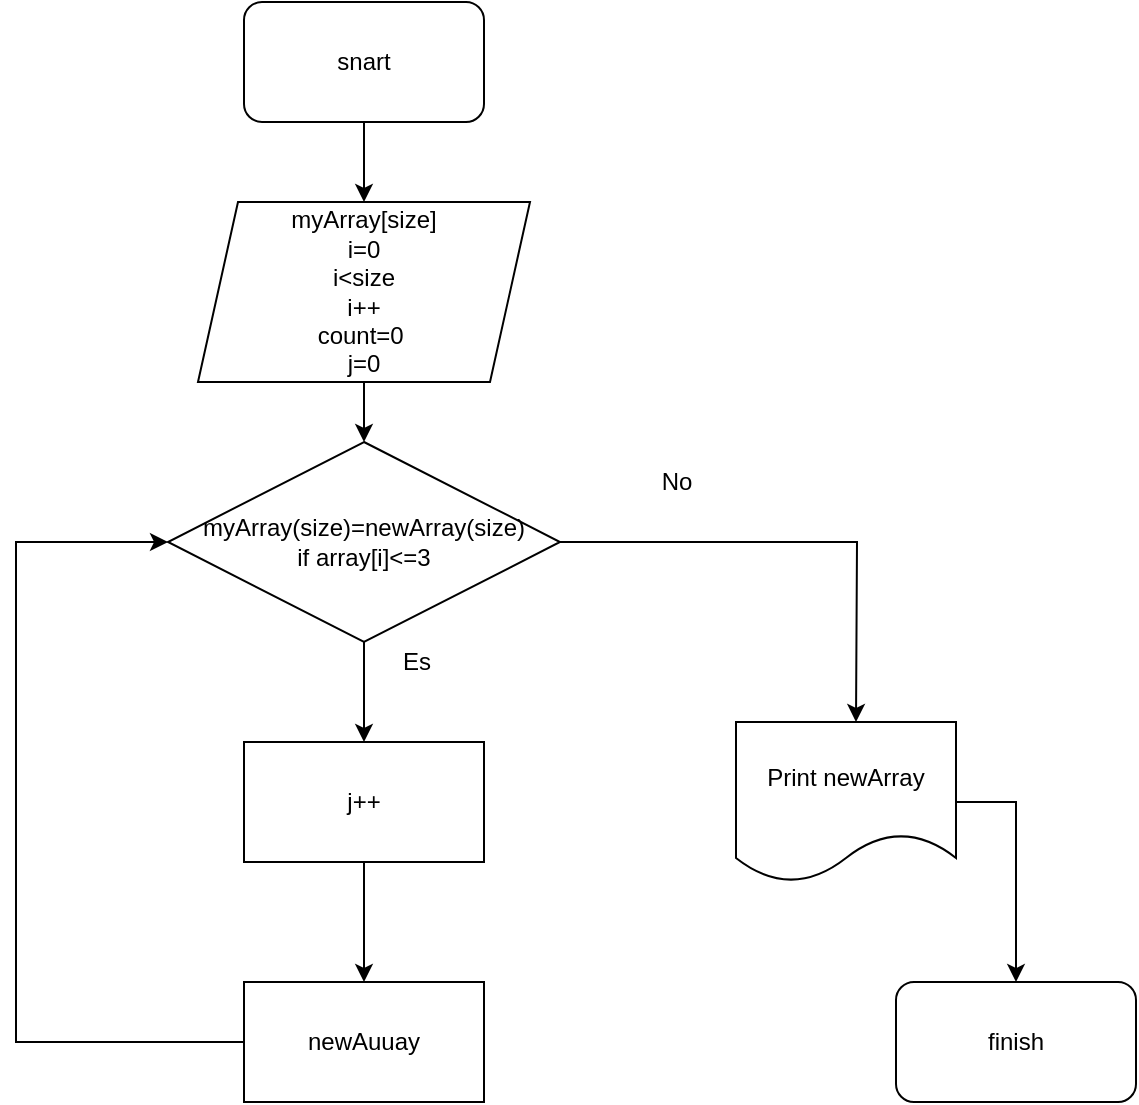 <mxfile version="14.6.13" type="device"><diagram id="Z_GCscq3Jh7cBTLJy2Un" name="Страница 1"><mxGraphModel dx="1086" dy="777" grid="1" gridSize="10" guides="1" tooltips="1" connect="1" arrows="1" fold="1" page="1" pageScale="1" pageWidth="827" pageHeight="1169" math="0" shadow="0"><root><mxCell id="0"/><mxCell id="1" parent="0"/><mxCell id="UZqwTDlrv9RDHAeYaXxV-1" style="edgeStyle=orthogonalEdgeStyle;rounded=0;orthogonalLoop=1;jettySize=auto;html=1;exitX=0.5;exitY=1;exitDx=0;exitDy=0;entryX=0.5;entryY=0;entryDx=0;entryDy=0;" edge="1" parent="1" source="eoMUL7P7AUNmc23j9wxj-1" target="eoMUL7P7AUNmc23j9wxj-2"><mxGeometry relative="1" as="geometry"/></mxCell><mxCell id="eoMUL7P7AUNmc23j9wxj-1" value="snart" style="rounded=1;whiteSpace=wrap;html=1;" parent="1" vertex="1"><mxGeometry x="294" y="50" width="120" height="60" as="geometry"/></mxCell><mxCell id="UZqwTDlrv9RDHAeYaXxV-2" style="edgeStyle=orthogonalEdgeStyle;rounded=0;orthogonalLoop=1;jettySize=auto;html=1;exitX=0.5;exitY=1;exitDx=0;exitDy=0;entryX=0.5;entryY=0;entryDx=0;entryDy=0;" edge="1" parent="1" source="eoMUL7P7AUNmc23j9wxj-2" target="eoMUL7P7AUNmc23j9wxj-3"><mxGeometry relative="1" as="geometry"/></mxCell><mxCell id="eoMUL7P7AUNmc23j9wxj-2" value="myArray[size]&lt;br&gt;i=0&lt;br&gt;i&amp;lt;size&lt;br&gt;i++&lt;br&gt;count=0&amp;nbsp;&lt;br&gt;j=0" style="shape=parallelogram;perimeter=parallelogramPerimeter;whiteSpace=wrap;html=1;fixedSize=1;" parent="1" vertex="1"><mxGeometry x="271" y="150" width="166" height="90" as="geometry"/></mxCell><mxCell id="UZqwTDlrv9RDHAeYaXxV-3" style="edgeStyle=orthogonalEdgeStyle;rounded=0;orthogonalLoop=1;jettySize=auto;html=1;exitX=0.5;exitY=1;exitDx=0;exitDy=0;entryX=0.5;entryY=0;entryDx=0;entryDy=0;" edge="1" parent="1" source="eoMUL7P7AUNmc23j9wxj-3" target="GAH2O8IHiPldXHvmWsth-2"><mxGeometry relative="1" as="geometry"/></mxCell><mxCell id="UZqwTDlrv9RDHAeYaXxV-8" style="edgeStyle=orthogonalEdgeStyle;rounded=0;orthogonalLoop=1;jettySize=auto;html=1;exitX=1;exitY=0.5;exitDx=0;exitDy=0;" edge="1" parent="1" source="eoMUL7P7AUNmc23j9wxj-3"><mxGeometry relative="1" as="geometry"><mxPoint x="600" y="410" as="targetPoint"/></mxGeometry></mxCell><mxCell id="eoMUL7P7AUNmc23j9wxj-3" value="myArray(size)=newArray(size)&lt;br&gt;if array[i]&amp;lt;=3" style="rhombus;whiteSpace=wrap;html=1;" parent="1" vertex="1"><mxGeometry x="256" y="270" width="196" height="100" as="geometry"/></mxCell><mxCell id="UZqwTDlrv9RDHAeYaXxV-4" style="edgeStyle=orthogonalEdgeStyle;rounded=0;orthogonalLoop=1;jettySize=auto;html=1;exitX=0.5;exitY=1;exitDx=0;exitDy=0;entryX=0.5;entryY=0;entryDx=0;entryDy=0;" edge="1" parent="1" source="GAH2O8IHiPldXHvmWsth-2" target="GAH2O8IHiPldXHvmWsth-3"><mxGeometry relative="1" as="geometry"><mxPoint x="354" y="530" as="targetPoint"/></mxGeometry></mxCell><mxCell id="GAH2O8IHiPldXHvmWsth-2" value="j++" style="rounded=0;whiteSpace=wrap;html=1;" parent="1" vertex="1"><mxGeometry x="294" y="420" width="120" height="60" as="geometry"/></mxCell><mxCell id="UZqwTDlrv9RDHAeYaXxV-7" style="edgeStyle=orthogonalEdgeStyle;rounded=0;orthogonalLoop=1;jettySize=auto;html=1;exitX=0;exitY=0.5;exitDx=0;exitDy=0;entryX=0;entryY=0.5;entryDx=0;entryDy=0;" edge="1" parent="1" source="GAH2O8IHiPldXHvmWsth-3" target="eoMUL7P7AUNmc23j9wxj-3"><mxGeometry relative="1" as="geometry"><mxPoint x="200" y="310" as="targetPoint"/><Array as="points"><mxPoint x="180" y="570"/><mxPoint x="180" y="320"/></Array></mxGeometry></mxCell><mxCell id="GAH2O8IHiPldXHvmWsth-3" value="newAuuay" style="rounded=0;whiteSpace=wrap;html=1;" parent="1" vertex="1"><mxGeometry x="294" y="540" width="120" height="60" as="geometry"/></mxCell><mxCell id="UZqwTDlrv9RDHAeYaXxV-5" value="Es" style="text;html=1;align=center;verticalAlign=middle;resizable=0;points=[];autosize=1;strokeColor=none;" vertex="1" parent="1"><mxGeometry x="365" y="370" width="30" height="20" as="geometry"/></mxCell><mxCell id="UZqwTDlrv9RDHAeYaXxV-6" value="No" style="text;html=1;align=center;verticalAlign=middle;resizable=0;points=[];autosize=1;strokeColor=none;" vertex="1" parent="1"><mxGeometry x="495" y="280" width="30" height="20" as="geometry"/></mxCell><mxCell id="UZqwTDlrv9RDHAeYaXxV-10" style="edgeStyle=orthogonalEdgeStyle;rounded=0;orthogonalLoop=1;jettySize=auto;html=1;exitX=1;exitY=0.5;exitDx=0;exitDy=0;entryX=0.5;entryY=0;entryDx=0;entryDy=0;" edge="1" parent="1" source="UZqwTDlrv9RDHAeYaXxV-9" target="UZqwTDlrv9RDHAeYaXxV-11"><mxGeometry relative="1" as="geometry"><mxPoint x="680" y="520" as="targetPoint"/></mxGeometry></mxCell><mxCell id="UZqwTDlrv9RDHAeYaXxV-9" value="Print newArray" style="shape=document;whiteSpace=wrap;html=1;boundedLbl=1;" vertex="1" parent="1"><mxGeometry x="540" y="410" width="110" height="80" as="geometry"/></mxCell><mxCell id="UZqwTDlrv9RDHAeYaXxV-11" value="finish" style="rounded=1;whiteSpace=wrap;html=1;" vertex="1" parent="1"><mxGeometry x="620" y="540" width="120" height="60" as="geometry"/></mxCell></root></mxGraphModel></diagram></mxfile>
